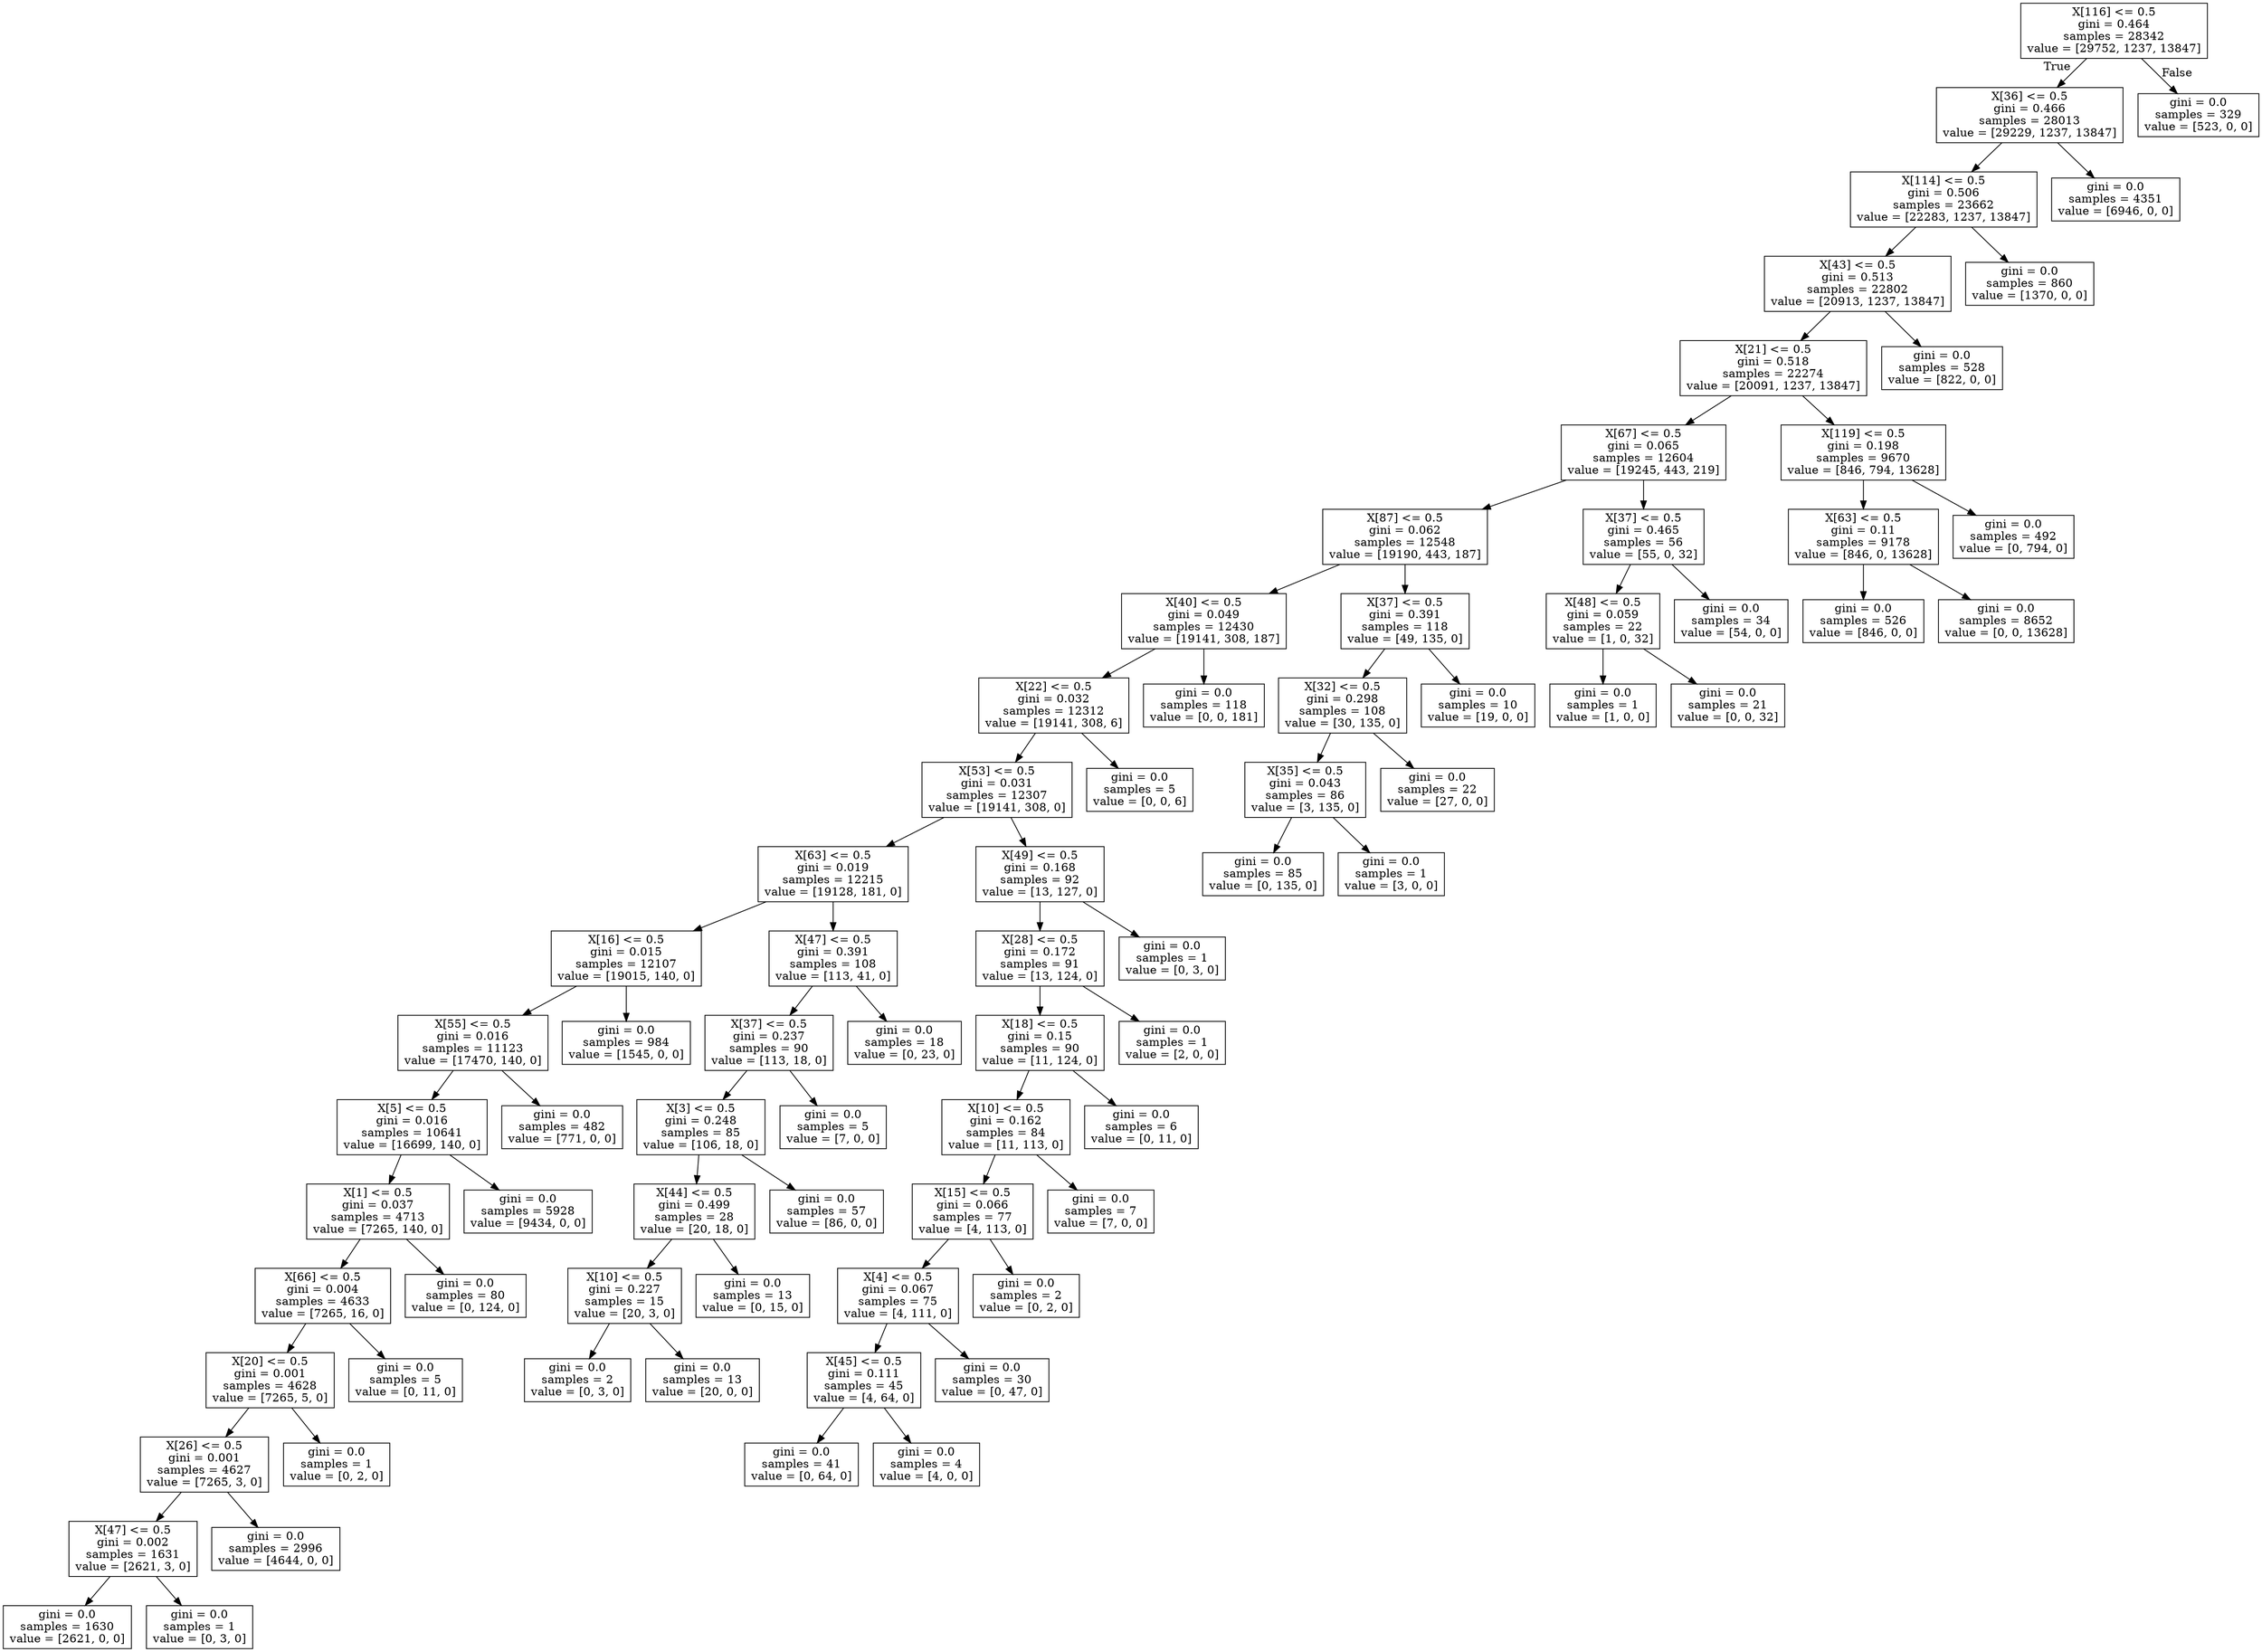 digraph Tree {
node [shape=box] ;
0 [label="X[116] <= 0.5\ngini = 0.464\nsamples = 28342\nvalue = [29752, 1237, 13847]"] ;
1 [label="X[36] <= 0.5\ngini = 0.466\nsamples = 28013\nvalue = [29229, 1237, 13847]"] ;
0 -> 1 [labeldistance=2.5, labelangle=45, headlabel="True"] ;
2 [label="X[114] <= 0.5\ngini = 0.506\nsamples = 23662\nvalue = [22283, 1237, 13847]"] ;
1 -> 2 ;
3 [label="X[43] <= 0.5\ngini = 0.513\nsamples = 22802\nvalue = [20913, 1237, 13847]"] ;
2 -> 3 ;
4 [label="X[21] <= 0.5\ngini = 0.518\nsamples = 22274\nvalue = [20091, 1237, 13847]"] ;
3 -> 4 ;
5 [label="X[67] <= 0.5\ngini = 0.065\nsamples = 12604\nvalue = [19245, 443, 219]"] ;
4 -> 5 ;
6 [label="X[87] <= 0.5\ngini = 0.062\nsamples = 12548\nvalue = [19190, 443, 187]"] ;
5 -> 6 ;
7 [label="X[40] <= 0.5\ngini = 0.049\nsamples = 12430\nvalue = [19141, 308, 187]"] ;
6 -> 7 ;
8 [label="X[22] <= 0.5\ngini = 0.032\nsamples = 12312\nvalue = [19141, 308, 6]"] ;
7 -> 8 ;
9 [label="X[53] <= 0.5\ngini = 0.031\nsamples = 12307\nvalue = [19141, 308, 0]"] ;
8 -> 9 ;
10 [label="X[63] <= 0.5\ngini = 0.019\nsamples = 12215\nvalue = [19128, 181, 0]"] ;
9 -> 10 ;
11 [label="X[16] <= 0.5\ngini = 0.015\nsamples = 12107\nvalue = [19015, 140, 0]"] ;
10 -> 11 ;
12 [label="X[55] <= 0.5\ngini = 0.016\nsamples = 11123\nvalue = [17470, 140, 0]"] ;
11 -> 12 ;
13 [label="X[5] <= 0.5\ngini = 0.016\nsamples = 10641\nvalue = [16699, 140, 0]"] ;
12 -> 13 ;
14 [label="X[1] <= 0.5\ngini = 0.037\nsamples = 4713\nvalue = [7265, 140, 0]"] ;
13 -> 14 ;
15 [label="X[66] <= 0.5\ngini = 0.004\nsamples = 4633\nvalue = [7265, 16, 0]"] ;
14 -> 15 ;
16 [label="X[20] <= 0.5\ngini = 0.001\nsamples = 4628\nvalue = [7265, 5, 0]"] ;
15 -> 16 ;
17 [label="X[26] <= 0.5\ngini = 0.001\nsamples = 4627\nvalue = [7265, 3, 0]"] ;
16 -> 17 ;
18 [label="X[47] <= 0.5\ngini = 0.002\nsamples = 1631\nvalue = [2621, 3, 0]"] ;
17 -> 18 ;
19 [label="gini = 0.0\nsamples = 1630\nvalue = [2621, 0, 0]"] ;
18 -> 19 ;
20 [label="gini = 0.0\nsamples = 1\nvalue = [0, 3, 0]"] ;
18 -> 20 ;
21 [label="gini = 0.0\nsamples = 2996\nvalue = [4644, 0, 0]"] ;
17 -> 21 ;
22 [label="gini = 0.0\nsamples = 1\nvalue = [0, 2, 0]"] ;
16 -> 22 ;
23 [label="gini = 0.0\nsamples = 5\nvalue = [0, 11, 0]"] ;
15 -> 23 ;
24 [label="gini = 0.0\nsamples = 80\nvalue = [0, 124, 0]"] ;
14 -> 24 ;
25 [label="gini = 0.0\nsamples = 5928\nvalue = [9434, 0, 0]"] ;
13 -> 25 ;
26 [label="gini = 0.0\nsamples = 482\nvalue = [771, 0, 0]"] ;
12 -> 26 ;
27 [label="gini = 0.0\nsamples = 984\nvalue = [1545, 0, 0]"] ;
11 -> 27 ;
28 [label="X[47] <= 0.5\ngini = 0.391\nsamples = 108\nvalue = [113, 41, 0]"] ;
10 -> 28 ;
29 [label="X[37] <= 0.5\ngini = 0.237\nsamples = 90\nvalue = [113, 18, 0]"] ;
28 -> 29 ;
30 [label="X[3] <= 0.5\ngini = 0.248\nsamples = 85\nvalue = [106, 18, 0]"] ;
29 -> 30 ;
31 [label="X[44] <= 0.5\ngini = 0.499\nsamples = 28\nvalue = [20, 18, 0]"] ;
30 -> 31 ;
32 [label="X[10] <= 0.5\ngini = 0.227\nsamples = 15\nvalue = [20, 3, 0]"] ;
31 -> 32 ;
33 [label="gini = 0.0\nsamples = 2\nvalue = [0, 3, 0]"] ;
32 -> 33 ;
34 [label="gini = 0.0\nsamples = 13\nvalue = [20, 0, 0]"] ;
32 -> 34 ;
35 [label="gini = 0.0\nsamples = 13\nvalue = [0, 15, 0]"] ;
31 -> 35 ;
36 [label="gini = 0.0\nsamples = 57\nvalue = [86, 0, 0]"] ;
30 -> 36 ;
37 [label="gini = 0.0\nsamples = 5\nvalue = [7, 0, 0]"] ;
29 -> 37 ;
38 [label="gini = 0.0\nsamples = 18\nvalue = [0, 23, 0]"] ;
28 -> 38 ;
39 [label="X[49] <= 0.5\ngini = 0.168\nsamples = 92\nvalue = [13, 127, 0]"] ;
9 -> 39 ;
40 [label="X[28] <= 0.5\ngini = 0.172\nsamples = 91\nvalue = [13, 124, 0]"] ;
39 -> 40 ;
41 [label="X[18] <= 0.5\ngini = 0.15\nsamples = 90\nvalue = [11, 124, 0]"] ;
40 -> 41 ;
42 [label="X[10] <= 0.5\ngini = 0.162\nsamples = 84\nvalue = [11, 113, 0]"] ;
41 -> 42 ;
43 [label="X[15] <= 0.5\ngini = 0.066\nsamples = 77\nvalue = [4, 113, 0]"] ;
42 -> 43 ;
44 [label="X[4] <= 0.5\ngini = 0.067\nsamples = 75\nvalue = [4, 111, 0]"] ;
43 -> 44 ;
45 [label="X[45] <= 0.5\ngini = 0.111\nsamples = 45\nvalue = [4, 64, 0]"] ;
44 -> 45 ;
46 [label="gini = 0.0\nsamples = 41\nvalue = [0, 64, 0]"] ;
45 -> 46 ;
47 [label="gini = 0.0\nsamples = 4\nvalue = [4, 0, 0]"] ;
45 -> 47 ;
48 [label="gini = 0.0\nsamples = 30\nvalue = [0, 47, 0]"] ;
44 -> 48 ;
49 [label="gini = 0.0\nsamples = 2\nvalue = [0, 2, 0]"] ;
43 -> 49 ;
50 [label="gini = 0.0\nsamples = 7\nvalue = [7, 0, 0]"] ;
42 -> 50 ;
51 [label="gini = 0.0\nsamples = 6\nvalue = [0, 11, 0]"] ;
41 -> 51 ;
52 [label="gini = 0.0\nsamples = 1\nvalue = [2, 0, 0]"] ;
40 -> 52 ;
53 [label="gini = 0.0\nsamples = 1\nvalue = [0, 3, 0]"] ;
39 -> 53 ;
54 [label="gini = 0.0\nsamples = 5\nvalue = [0, 0, 6]"] ;
8 -> 54 ;
55 [label="gini = 0.0\nsamples = 118\nvalue = [0, 0, 181]"] ;
7 -> 55 ;
56 [label="X[37] <= 0.5\ngini = 0.391\nsamples = 118\nvalue = [49, 135, 0]"] ;
6 -> 56 ;
57 [label="X[32] <= 0.5\ngini = 0.298\nsamples = 108\nvalue = [30, 135, 0]"] ;
56 -> 57 ;
58 [label="X[35] <= 0.5\ngini = 0.043\nsamples = 86\nvalue = [3, 135, 0]"] ;
57 -> 58 ;
59 [label="gini = 0.0\nsamples = 85\nvalue = [0, 135, 0]"] ;
58 -> 59 ;
60 [label="gini = 0.0\nsamples = 1\nvalue = [3, 0, 0]"] ;
58 -> 60 ;
61 [label="gini = 0.0\nsamples = 22\nvalue = [27, 0, 0]"] ;
57 -> 61 ;
62 [label="gini = 0.0\nsamples = 10\nvalue = [19, 0, 0]"] ;
56 -> 62 ;
63 [label="X[37] <= 0.5\ngini = 0.465\nsamples = 56\nvalue = [55, 0, 32]"] ;
5 -> 63 ;
64 [label="X[48] <= 0.5\ngini = 0.059\nsamples = 22\nvalue = [1, 0, 32]"] ;
63 -> 64 ;
65 [label="gini = 0.0\nsamples = 1\nvalue = [1, 0, 0]"] ;
64 -> 65 ;
66 [label="gini = 0.0\nsamples = 21\nvalue = [0, 0, 32]"] ;
64 -> 66 ;
67 [label="gini = 0.0\nsamples = 34\nvalue = [54, 0, 0]"] ;
63 -> 67 ;
68 [label="X[119] <= 0.5\ngini = 0.198\nsamples = 9670\nvalue = [846, 794, 13628]"] ;
4 -> 68 ;
69 [label="X[63] <= 0.5\ngini = 0.11\nsamples = 9178\nvalue = [846, 0, 13628]"] ;
68 -> 69 ;
70 [label="gini = 0.0\nsamples = 526\nvalue = [846, 0, 0]"] ;
69 -> 70 ;
71 [label="gini = 0.0\nsamples = 8652\nvalue = [0, 0, 13628]"] ;
69 -> 71 ;
72 [label="gini = 0.0\nsamples = 492\nvalue = [0, 794, 0]"] ;
68 -> 72 ;
73 [label="gini = 0.0\nsamples = 528\nvalue = [822, 0, 0]"] ;
3 -> 73 ;
74 [label="gini = 0.0\nsamples = 860\nvalue = [1370, 0, 0]"] ;
2 -> 74 ;
75 [label="gini = 0.0\nsamples = 4351\nvalue = [6946, 0, 0]"] ;
1 -> 75 ;
76 [label="gini = 0.0\nsamples = 329\nvalue = [523, 0, 0]"] ;
0 -> 76 [labeldistance=2.5, labelangle=-45, headlabel="False"] ;
}